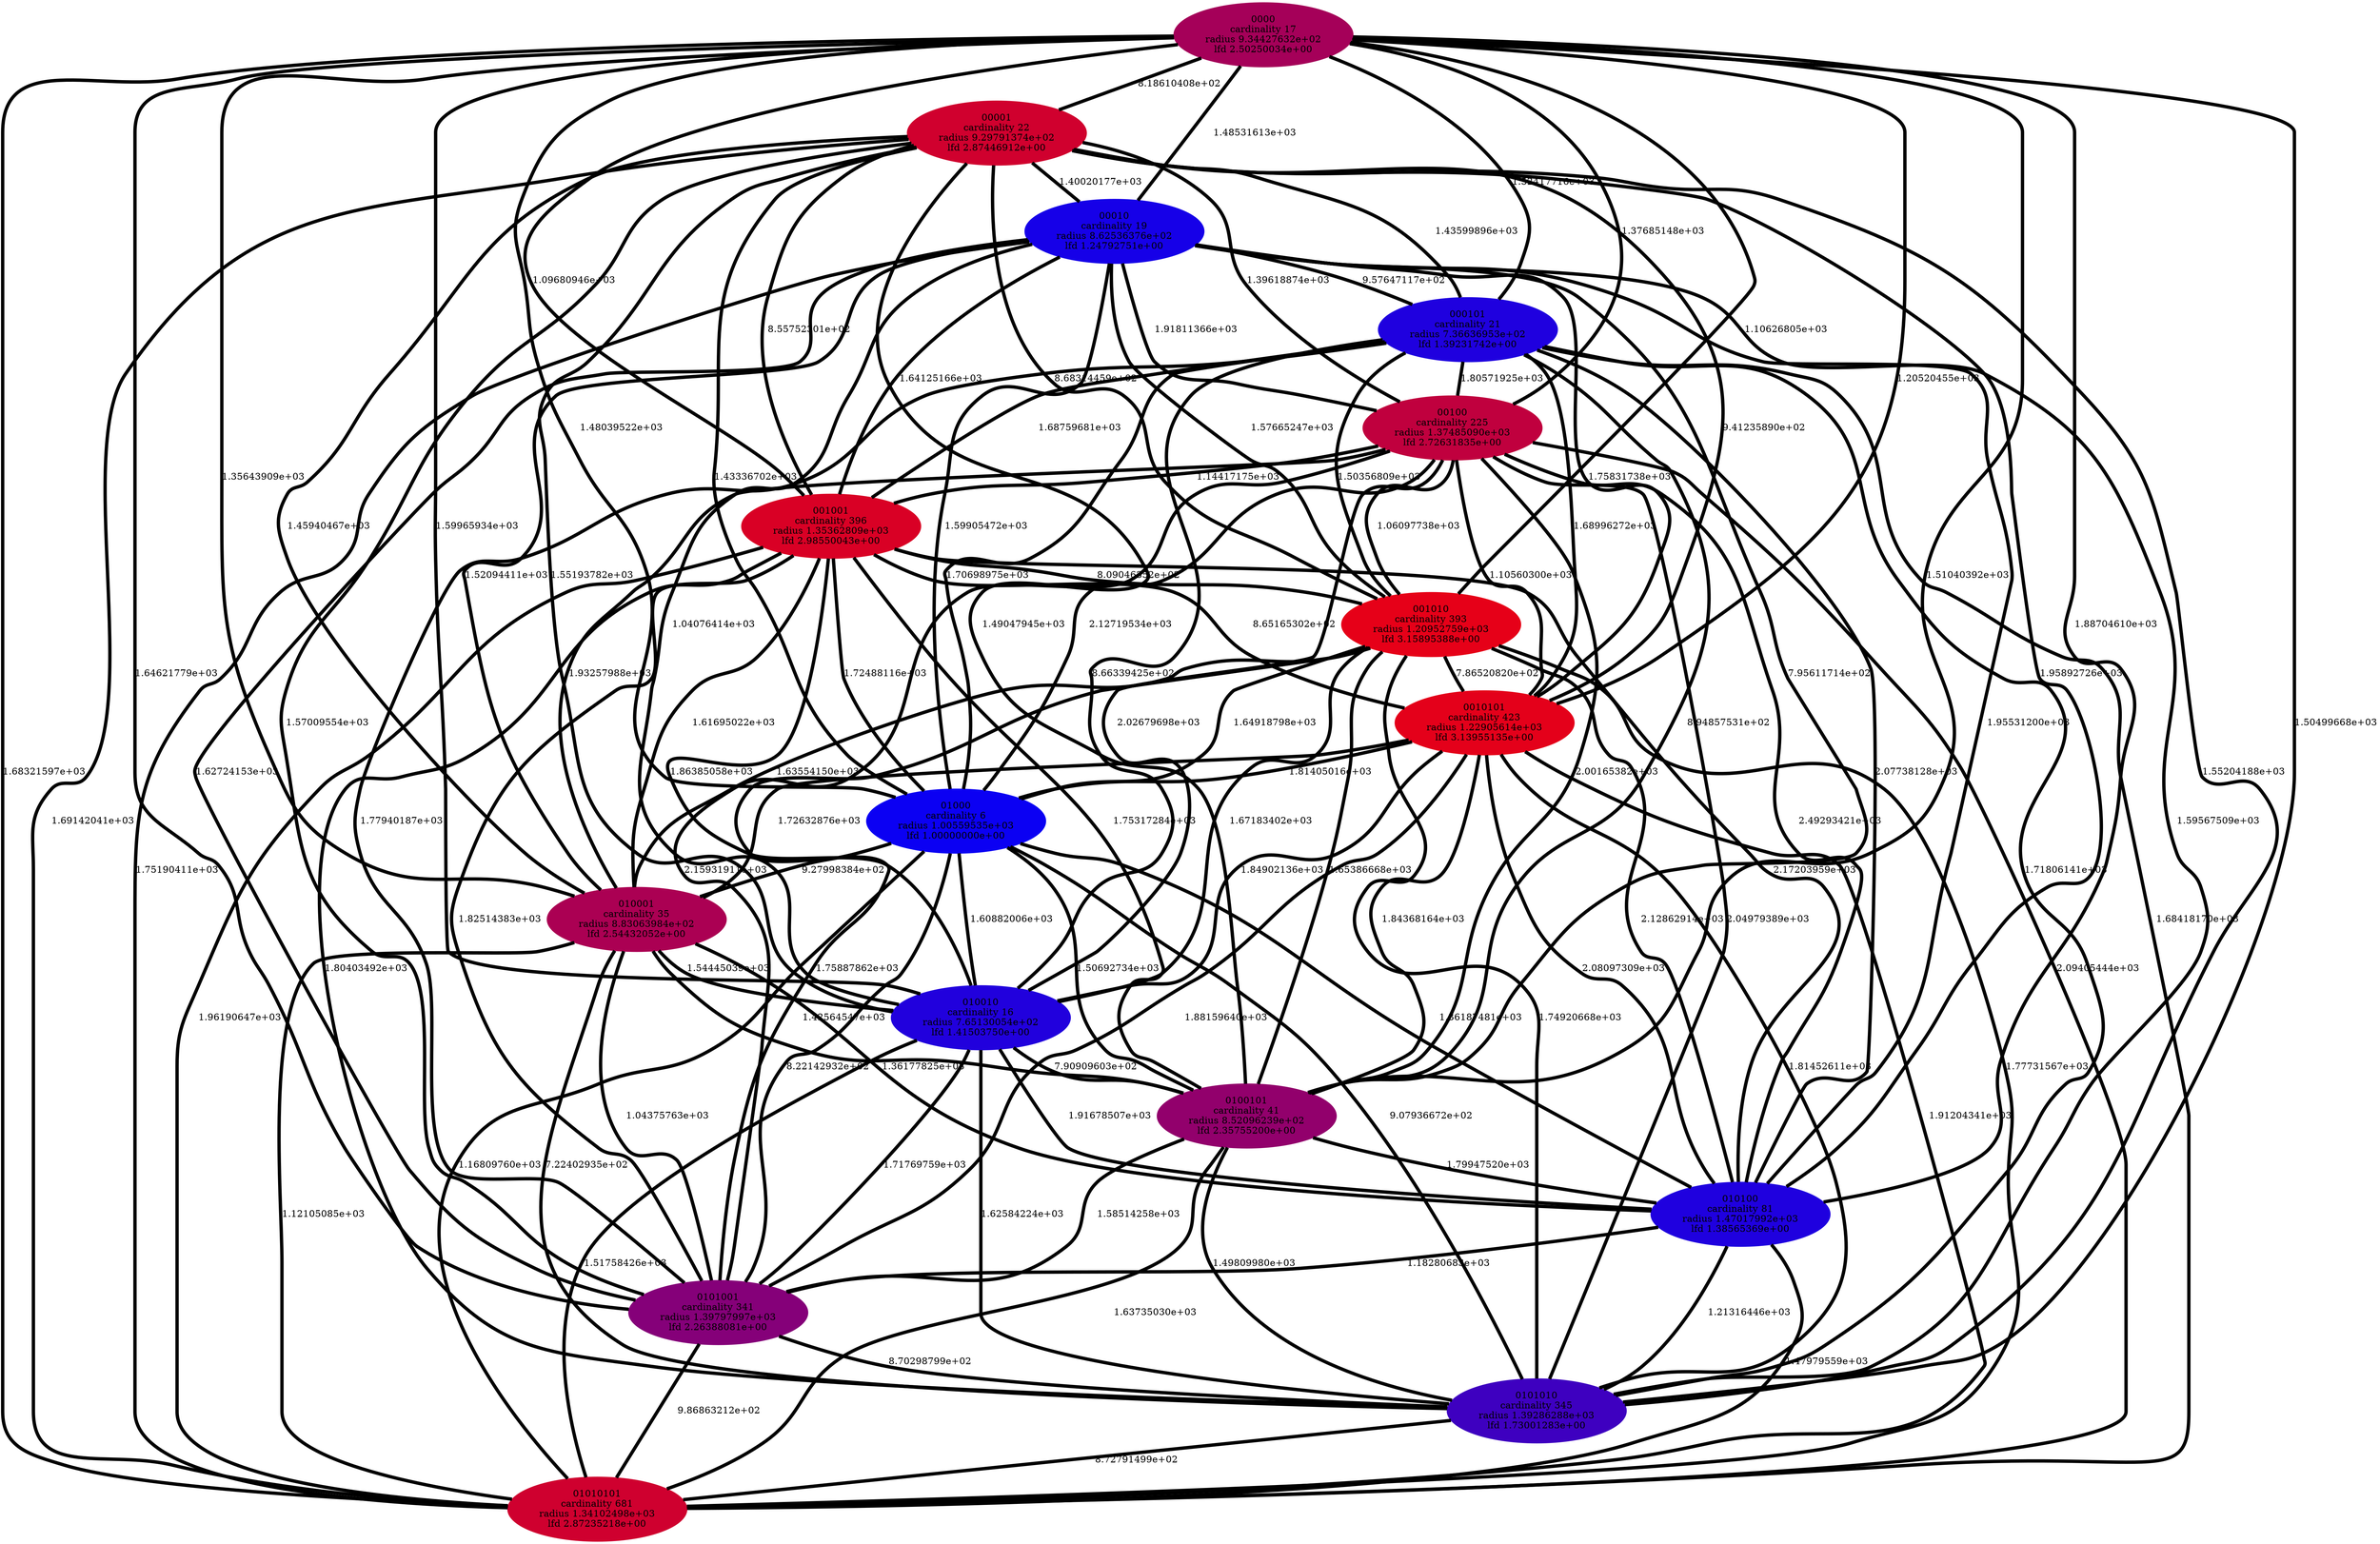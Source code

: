 graph graph_neighborhood_optimal_35 {
    edge[style=solid, penwidth="5", labeldistance="10"]
    010001 [label="010001\ncardinality 35\nradius 8.83063984e+02\nlfd 2.54432052e+00", color="#AB0053", style="filled"]
    01010101 [label="01010101\ncardinality 681\nradius 1.34102498e+03\nlfd 2.87235218e+00", color="#CF002F", style="filled"]
    0010101 [label="0010101\ncardinality 423\nradius 1.22905614e+03\nlfd 3.13955135e+00", color="#E4001A", style="filled"]
    0100101 [label="0100101\ncardinality 41\nradius 8.52096239e+02\nlfd 2.35755200e+00", color="#92006C", style="filled"]
    0000 [label="0000\ncardinality 17\nradius 9.34427632e+02\nlfd 2.50250034e+00", color="#A50059", style="filled"]
    00010 [label="00010\ncardinality 19\nradius 8.62536376e+02\nlfd 1.24792751e+00", color="#1600E8", style="filled"]
    00001 [label="00001\ncardinality 22\nradius 9.29791374e+02\nlfd 2.87446912e+00", color="#D0002E", style="filled"]
    010010 [label="010010\ncardinality 16\nradius 7.65130054e+02\nlfd 1.41503750e+00", color="#2100DD", style="filled"]
    01000 [label="01000\ncardinality 6\nradius 1.00559535e+03\nlfd 1.00000000e+00", color="#0B00F3", style="filled"]
    001001 [label="001001\ncardinality 396\nradius 1.35362809e+03\nlfd 2.98550043e+00", color="#D90025", style="filled"]
    000101 [label="000101\ncardinality 21\nradius 7.36636953e+02\nlfd 1.39231742e+00", color="#1F00DF", style="filled"]
    00100 [label="00100\ncardinality 225\nradius 1.37485090e+03\nlfd 2.72631835e+00", color="#C0003E", style="filled"]
    0101010 [label="0101010\ncardinality 345\nradius 1.39286288e+03\nlfd 1.73001283e+00", color="#3E00C0", style="filled"]
    010100 [label="010100\ncardinality 81\nradius 1.47017992e+03\nlfd 1.38565369e+00", color="#1F00DF", style="filled"]
    001010 [label="001010\ncardinality 393\nradius 1.20952759e+03\nlfd 3.15895388e+00", color="#E60018", style="filled"]
    0101001 [label="0101001\ncardinality 341\nradius 1.39797997e+03\nlfd 2.26388081e+00", color="#850079", style="filled"]
    001001 -- 010001 [label="1.61695022e+03"]
    0010101 -- 010100 [label="2.08097309e+03"]
    010001 -- 0100101 [label="1.42564547e+03"]
    00001 -- 001010 [label="8.68314459e+02"]
    00001 -- 010100 [label="1.95892726e+03"]
    0010101 -- 0101010 [label="1.81452611e+03"]
    000101 -- 0100101 [label="8.94857531e+02"]
    0000 -- 0101010 [label="1.50499668e+03"]
    001010 -- 01010101 [label="1.77731567e+03"]
    0100101 -- 0101001 [label="1.58514258e+03"]
    001010 -- 0101001 [label="1.75887862e+03"]
    0000 -- 00010 [label="1.48531613e+03"]
    00010 -- 010010 [label="1.04076414e+03"]
    0000 -- 0101001 [label="1.64621779e+03"]
    00001 -- 001001 [label="8.55752301e+02"]
    000101 -- 001010 [label="1.50356809e+03"]
    0100101 -- 01010101 [label="1.63735030e+03"]
    0000 -- 001010 [label="1.10626805e+03"]
    0000 -- 010010 [label="1.59965934e+03"]
    010010 -- 0101001 [label="1.71769759e+03"]
    0010101 -- 01010101 [label="1.91204341e+03"]
    010100 -- 0101010 [label="1.21316446e+03"]
    00100 -- 0010101 [label="1.10560300e+03"]
    00001 -- 0101001 [label="1.57009554e+03"]
    010001 -- 0101010 [label="7.22402935e+02"]
    0000 -- 000101 [label="1.52417716e+03"]
    000101 -- 0101001 [label="1.77940187e+03"]
    000101 -- 0010101 [label="1.68996272e+03"]
    001010 -- 010001 [label="1.63554150e+03"]
    00001 -- 01010101 [label="1.69142041e+03"]
    00001 -- 0101010 [label="1.55204188e+03"]
    001001 -- 010010 [label="1.86385058e+03"]
    00010 -- 0100101 [label="7.95611714e+02"]
    01000 -- 010010 [label="1.60882006e+03"]
    00010 -- 0101001 [label="1.62724153e+03"]
    00001 -- 0010101 [label="9.41235890e+02"]
    0010101 -- 01000 [label="1.81405016e+03"]
    000101 -- 0101010 [label="1.71806141e+03"]
    0101001 -- 0101010 [label="8.70298799e+02"]
    00010 -- 0010101 [label="1.75831738e+03"]
    0000 -- 0010101 [label="1.20520455e+03"]
    001001 -- 010100 [label="2.17203959e+03"]
    00010 -- 001010 [label="1.57665247e+03"]
    0010101 -- 010010 [label="1.84902136e+03"]
    00100 -- 01010101 [label="2.09405444e+03"]
    010010 -- 0101010 [label="1.62584224e+03"]
    0010101 -- 0101001 [label="1.88159640e+03"]
    00001 -- 010001 [label="1.45940467e+03"]
    001001 -- 0101010 [label="1.80403492e+03"]
    010010 -- 01010101 [label="1.51758426e+03"]
    001001 -- 001010 [label="8.09046352e+02"]
    0101001 -- 01010101 [label="9.86863212e+02"]
    0010101 -- 0100101 [label="1.84368164e+03"]
    010100 -- 01010101 [label="1.47979559e+03"]
    0010101 -- 010001 [label="1.72632876e+03"]
    010001 -- 0101001 [label="1.04375763e+03"]
    0000 -- 001001 [label="1.09680946e+03"]
    01000 -- 0101010 [label="9.07936672e+02"]
    0000 -- 00100 [label="1.37685148e+03"]
    00100 -- 010001 [label="1.93257988e+03"]
    00001 -- 01000 [label="1.43336702e+03"]
    0000 -- 01000 [label="1.48039522e+03"]
    001010 -- 0100101 [label="1.65386668e+03"]
    000101 -- 010010 [label="8.66339425e+02"]
    00010 -- 01000 [label="1.59905472e+03"]
    001001 -- 0010101 [label="8.65165302e+02"]
    001010 -- 0010101 [label="7.86520820e+02"]
    01000 -- 0100101 [label="1.50692734e+03"]
    00100 -- 010010 [label="2.02679698e+03"]
    001001 -- 01000 [label="1.72488116e+03"]
    00001 -- 00100 [label="1.39618874e+03"]
    00100 -- 0101001 [label="2.15931911e+03"]
    00010 -- 000101 [label="9.57647117e+02"]
    0000 -- 01010101 [label="1.68321597e+03"]
    010001 -- 010100 [label="1.36177825e+03"]
    00010 -- 01010101 [label="1.75190411e+03"]
    01000 -- 010001 [label="9.27998384e+02"]
    010010 -- 0100101 [label="7.90909603e+02"]
    001001 -- 0100101 [label="1.75317284e+03"]
    0100101 -- 0101010 [label="1.49809980e+03"]
    01000 -- 01010101 [label="1.16809760e+03"]
    00010 -- 0101010 [label="1.59567509e+03"]
    010010 -- 010100 [label="1.91678507e+03"]
    00100 -- 001001 [label="1.14417175e+03"]
    00010 -- 010001 [label="1.52094411e+03"]
    010001 -- 010010 [label="1.54445039e+03"]
    00100 -- 0101010 [label="2.04979389e+03"]
    0000 -- 00001 [label="8.18610408e+02"]
    0100101 -- 010100 [label="1.79947520e+03"]
    00010 -- 001001 [label="1.64125166e+03"]
    001001 -- 01010101 [label="1.96190647e+03"]
    01000 -- 0101001 [label="8.22142932e+02"]
    00001 -- 010010 [label="1.55193782e+03"]
    001010 -- 010100 [label="2.12862914e+03"]
    010001 -- 01010101 [label="1.12105085e+03"]
    00001 -- 000101 [label="1.43599896e+03"]
    001010 -- 01000 [label="1.64918798e+03"]
    001001 -- 0101001 [label="1.82514383e+03"]
    0101010 -- 01010101 [label="8.72791499e+02"]
    00100 -- 01000 [label="2.12719534e+03"]
    00010 -- 010100 [label="1.95531200e+03"]
    0000 -- 010001 [label="1.35643909e+03"]
    000101 -- 010100 [label="2.07738128e+03"]
    000101 -- 00100 [label="1.80571925e+03"]
    000101 -- 01010101 [label="1.68418170e+03"]
    00001 -- 0100101 [label="1.49047945e+03"]
    000101 -- 01000 [label="1.70698975e+03"]
    001010 -- 0101010 [label="1.74920668e+03"]
    00100 -- 0100101 [label="2.00165382e+03"]
    00100 -- 010100 [label="2.49293421e+03"]
    0000 -- 0100101 [label="1.51040392e+03"]
    0000 -- 010100 [label="1.88704610e+03"]
    00001 -- 00010 [label="1.40020177e+03"]
    000101 -- 001001 [label="1.68759681e+03"]
    010100 -- 0101001 [label="1.18280683e+03"]
    001010 -- 010010 [label="1.67183402e+03"]
    01000 -- 010100 [label="1.36187481e+03"]
    00100 -- 001010 [label="1.06097738e+03"]
    00010 -- 00100 [label="1.91811366e+03"]
}
